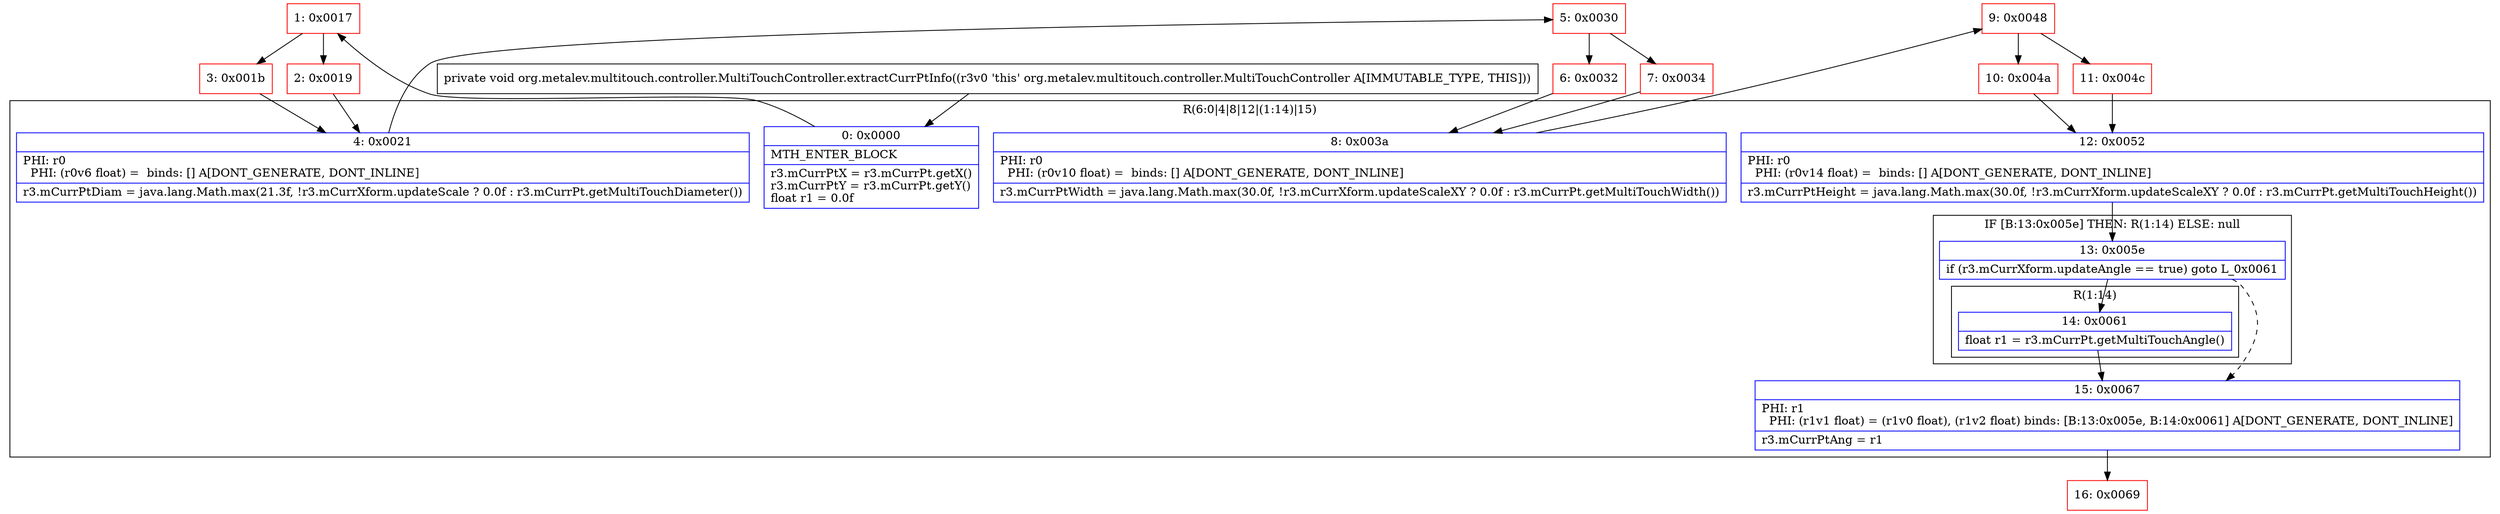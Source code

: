 digraph "CFG fororg.metalev.multitouch.controller.MultiTouchController.extractCurrPtInfo()V" {
subgraph cluster_Region_1059491606 {
label = "R(6:0|4|8|12|(1:14)|15)";
node [shape=record,color=blue];
Node_0 [shape=record,label="{0\:\ 0x0000|MTH_ENTER_BLOCK\l|r3.mCurrPtX = r3.mCurrPt.getX()\lr3.mCurrPtY = r3.mCurrPt.getY()\lfloat r1 = 0.0f\l}"];
Node_4 [shape=record,label="{4\:\ 0x0021|PHI: r0 \l  PHI: (r0v6 float) =  binds: [] A[DONT_GENERATE, DONT_INLINE]\l|r3.mCurrPtDiam = java.lang.Math.max(21.3f, !r3.mCurrXform.updateScale ? 0.0f : r3.mCurrPt.getMultiTouchDiameter())\l}"];
Node_8 [shape=record,label="{8\:\ 0x003a|PHI: r0 \l  PHI: (r0v10 float) =  binds: [] A[DONT_GENERATE, DONT_INLINE]\l|r3.mCurrPtWidth = java.lang.Math.max(30.0f, !r3.mCurrXform.updateScaleXY ? 0.0f : r3.mCurrPt.getMultiTouchWidth())\l}"];
Node_12 [shape=record,label="{12\:\ 0x0052|PHI: r0 \l  PHI: (r0v14 float) =  binds: [] A[DONT_GENERATE, DONT_INLINE]\l|r3.mCurrPtHeight = java.lang.Math.max(30.0f, !r3.mCurrXform.updateScaleXY ? 0.0f : r3.mCurrPt.getMultiTouchHeight())\l}"];
subgraph cluster_IfRegion_5998154 {
label = "IF [B:13:0x005e] THEN: R(1:14) ELSE: null";
node [shape=record,color=blue];
Node_13 [shape=record,label="{13\:\ 0x005e|if (r3.mCurrXform.updateAngle == true) goto L_0x0061\l}"];
subgraph cluster_Region_1728154282 {
label = "R(1:14)";
node [shape=record,color=blue];
Node_14 [shape=record,label="{14\:\ 0x0061|float r1 = r3.mCurrPt.getMultiTouchAngle()\l}"];
}
}
Node_15 [shape=record,label="{15\:\ 0x0067|PHI: r1 \l  PHI: (r1v1 float) = (r1v0 float), (r1v2 float) binds: [B:13:0x005e, B:14:0x0061] A[DONT_GENERATE, DONT_INLINE]\l|r3.mCurrPtAng = r1\l}"];
}
Node_1 [shape=record,color=red,label="{1\:\ 0x0017}"];
Node_2 [shape=record,color=red,label="{2\:\ 0x0019}"];
Node_3 [shape=record,color=red,label="{3\:\ 0x001b}"];
Node_5 [shape=record,color=red,label="{5\:\ 0x0030}"];
Node_6 [shape=record,color=red,label="{6\:\ 0x0032}"];
Node_7 [shape=record,color=red,label="{7\:\ 0x0034}"];
Node_9 [shape=record,color=red,label="{9\:\ 0x0048}"];
Node_10 [shape=record,color=red,label="{10\:\ 0x004a}"];
Node_11 [shape=record,color=red,label="{11\:\ 0x004c}"];
Node_16 [shape=record,color=red,label="{16\:\ 0x0069}"];
MethodNode[shape=record,label="{private void org.metalev.multitouch.controller.MultiTouchController.extractCurrPtInfo((r3v0 'this' org.metalev.multitouch.controller.MultiTouchController A[IMMUTABLE_TYPE, THIS])) }"];
MethodNode -> Node_0;
Node_0 -> Node_1;
Node_4 -> Node_5;
Node_8 -> Node_9;
Node_12 -> Node_13;
Node_13 -> Node_14;
Node_13 -> Node_15[style=dashed];
Node_14 -> Node_15;
Node_15 -> Node_16;
Node_1 -> Node_2;
Node_1 -> Node_3;
Node_2 -> Node_4;
Node_3 -> Node_4;
Node_5 -> Node_6;
Node_5 -> Node_7;
Node_6 -> Node_8;
Node_7 -> Node_8;
Node_9 -> Node_10;
Node_9 -> Node_11;
Node_10 -> Node_12;
Node_11 -> Node_12;
}

